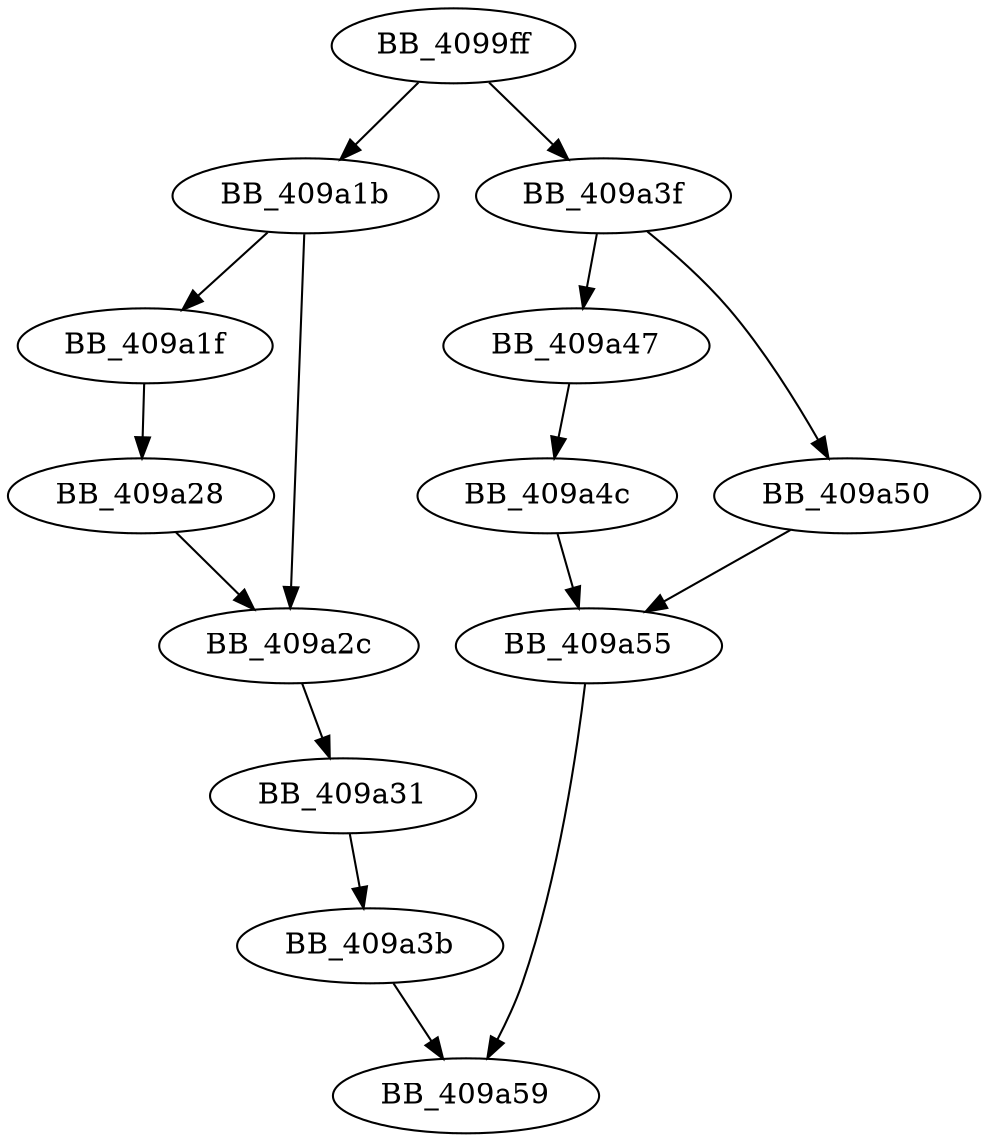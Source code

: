 DiGraph __controlfp_s{
BB_4099ff->BB_409a1b
BB_4099ff->BB_409a3f
BB_409a1b->BB_409a1f
BB_409a1b->BB_409a2c
BB_409a1f->BB_409a28
BB_409a28->BB_409a2c
BB_409a2c->BB_409a31
BB_409a31->BB_409a3b
BB_409a3b->BB_409a59
BB_409a3f->BB_409a47
BB_409a3f->BB_409a50
BB_409a47->BB_409a4c
BB_409a4c->BB_409a55
BB_409a50->BB_409a55
BB_409a55->BB_409a59
}
